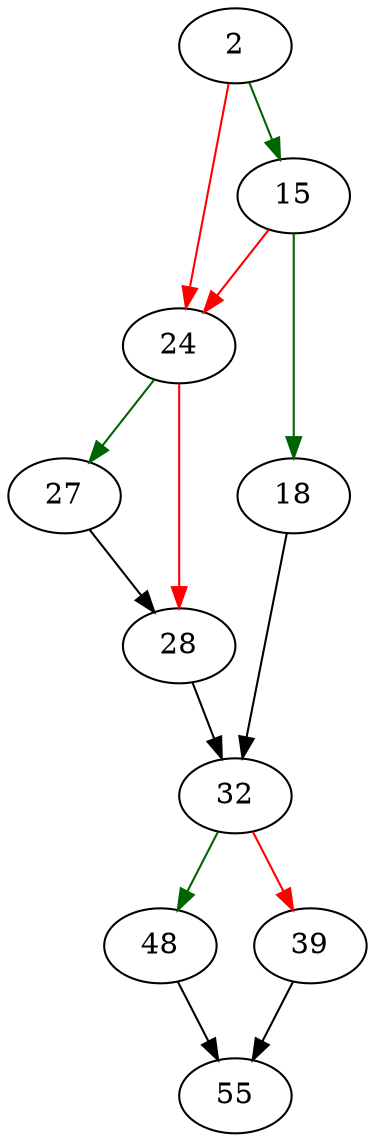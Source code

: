 strict digraph "init_header" {
	// Node definitions.
	2 [entry=true];
	15;
	24;
	18;
	32;
	27;
	28;
	48;
	39;
	55;

	// Edge definitions.
	2 -> 15 [
		color=darkgreen
		cond=true
	];
	2 -> 24 [
		color=red
		cond=false
	];
	15 -> 24 [
		color=red
		cond=false
	];
	15 -> 18 [
		color=darkgreen
		cond=true
	];
	24 -> 27 [
		color=darkgreen
		cond=true
	];
	24 -> 28 [
		color=red
		cond=false
	];
	18 -> 32;
	32 -> 48 [
		color=darkgreen
		cond=true
	];
	32 -> 39 [
		color=red
		cond=false
	];
	27 -> 28;
	28 -> 32;
	48 -> 55;
	39 -> 55;
}